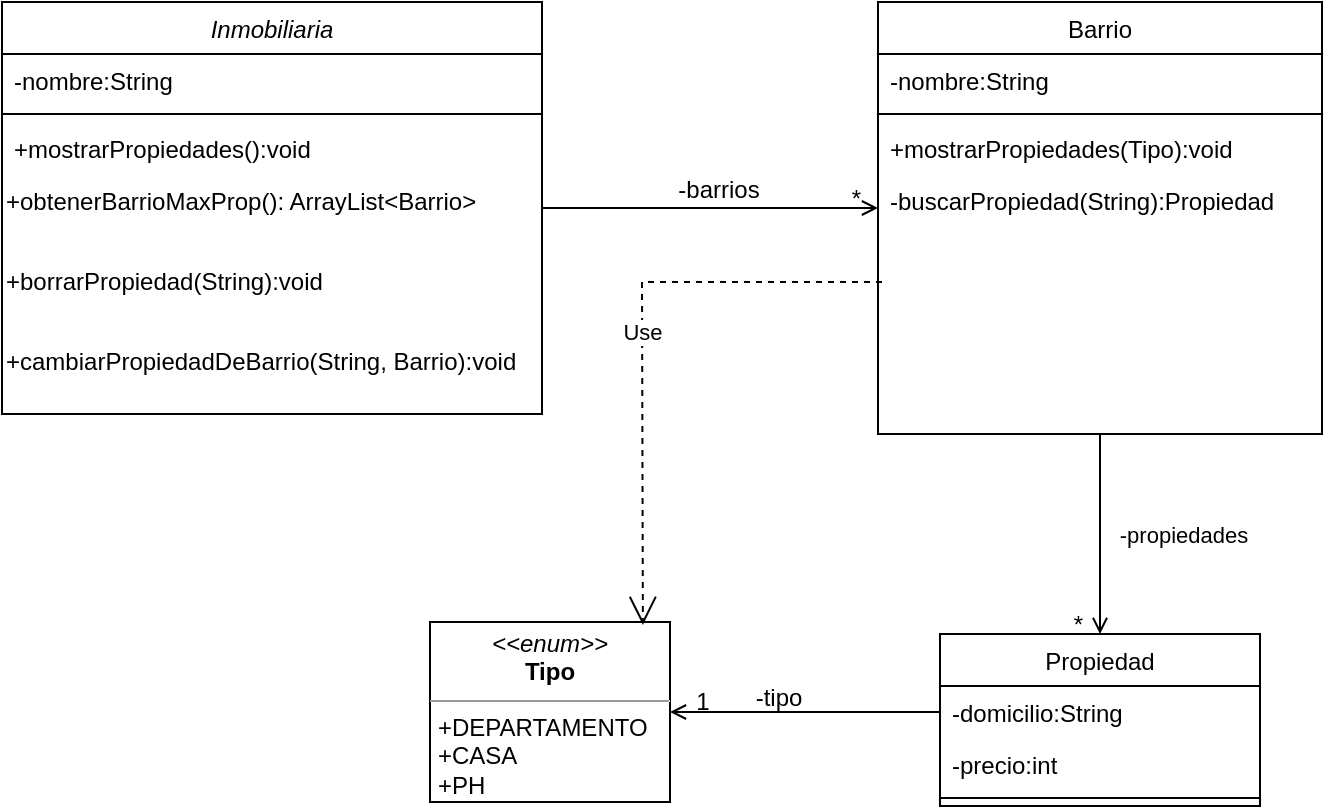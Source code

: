 <mxfile version="20.2.7" type="device"><diagram id="C5RBs43oDa-KdzZeNtuy" name="Page-1"><mxGraphModel dx="1020" dy="1688" grid="1" gridSize="10" guides="1" tooltips="1" connect="1" arrows="1" fold="1" page="1" pageScale="1" pageWidth="827" pageHeight="1169" math="0" shadow="0"><root><mxCell id="WIyWlLk6GJQsqaUBKTNV-0"/><mxCell id="WIyWlLk6GJQsqaUBKTNV-1" parent="WIyWlLk6GJQsqaUBKTNV-0"/><mxCell id="zkfFHV4jXpPFQw0GAbJ--0" value="Inmobiliaria" style="swimlane;fontStyle=2;align=center;verticalAlign=top;childLayout=stackLayout;horizontal=1;startSize=26;horizontalStack=0;resizeParent=1;resizeLast=0;collapsible=1;marginBottom=0;rounded=0;shadow=0;strokeWidth=1;" parent="WIyWlLk6GJQsqaUBKTNV-1" vertex="1"><mxGeometry x="30" y="-40" width="270" height="206" as="geometry"><mxRectangle x="230" y="-30" width="160" height="26" as="alternateBounds"/></mxGeometry></mxCell><mxCell id="QBU2BFKhPTLsSgqn_r6l-17" value="-nombre:String" style="text;align=left;verticalAlign=top;spacingLeft=4;spacingRight=4;overflow=hidden;rotatable=0;points=[[0,0.5],[1,0.5]];portConstraint=eastwest;" vertex="1" parent="zkfFHV4jXpPFQw0GAbJ--0"><mxGeometry y="26" width="270" height="26" as="geometry"/></mxCell><mxCell id="zkfFHV4jXpPFQw0GAbJ--4" value="" style="line;html=1;strokeWidth=1;align=left;verticalAlign=middle;spacingTop=-1;spacingLeft=3;spacingRight=3;rotatable=0;labelPosition=right;points=[];portConstraint=eastwest;" parent="zkfFHV4jXpPFQw0GAbJ--0" vertex="1"><mxGeometry y="52" width="270" height="8" as="geometry"/></mxCell><mxCell id="QBU2BFKhPTLsSgqn_r6l-19" value="+mostrarPropiedades():void" style="text;align=left;verticalAlign=top;spacingLeft=4;spacingRight=4;overflow=hidden;rotatable=0;points=[[0,0.5],[1,0.5]];portConstraint=eastwest;" vertex="1" parent="zkfFHV4jXpPFQw0GAbJ--0"><mxGeometry y="60" width="270" height="26" as="geometry"/></mxCell><mxCell id="QBU2BFKhPTLsSgqn_r6l-21" value="+obtenerBarrioMaxProp(): ArrayList&amp;lt;Barrio&amp;gt;" style="text;whiteSpace=wrap;html=1;" vertex="1" parent="zkfFHV4jXpPFQw0GAbJ--0"><mxGeometry y="86" width="270" height="40" as="geometry"/></mxCell><mxCell id="QBU2BFKhPTLsSgqn_r6l-23" value="+borrarPropiedad(String):void" style="text;whiteSpace=wrap;html=1;" vertex="1" parent="zkfFHV4jXpPFQw0GAbJ--0"><mxGeometry y="126" width="270" height="40" as="geometry"/></mxCell><mxCell id="QBU2BFKhPTLsSgqn_r6l-24" value="+cambiarPropiedadDeBarrio(String, Barrio):void" style="text;whiteSpace=wrap;html=1;" vertex="1" parent="zkfFHV4jXpPFQw0GAbJ--0"><mxGeometry y="166" width="270" height="40" as="geometry"/></mxCell><mxCell id="zkfFHV4jXpPFQw0GAbJ--13" value="Propiedad" style="swimlane;fontStyle=0;align=center;verticalAlign=top;childLayout=stackLayout;horizontal=1;startSize=26;horizontalStack=0;resizeParent=1;resizeLast=0;collapsible=1;marginBottom=0;rounded=0;shadow=0;strokeWidth=1;" parent="WIyWlLk6GJQsqaUBKTNV-1" vertex="1"><mxGeometry x="499" y="276" width="160" height="86" as="geometry"><mxRectangle x="340" y="380" width="170" height="26" as="alternateBounds"/></mxGeometry></mxCell><mxCell id="QBU2BFKhPTLsSgqn_r6l-4" value="-domicilio:String" style="text;align=left;verticalAlign=top;spacingLeft=4;spacingRight=4;overflow=hidden;rotatable=0;points=[[0,0.5],[1,0.5]];portConstraint=eastwest;" vertex="1" parent="zkfFHV4jXpPFQw0GAbJ--13"><mxGeometry y="26" width="160" height="26" as="geometry"/></mxCell><mxCell id="QBU2BFKhPTLsSgqn_r6l-5" value="-precio:int" style="text;align=left;verticalAlign=top;spacingLeft=4;spacingRight=4;overflow=hidden;rotatable=0;points=[[0,0.5],[1,0.5]];portConstraint=eastwest;" vertex="1" parent="zkfFHV4jXpPFQw0GAbJ--13"><mxGeometry y="52" width="160" height="26" as="geometry"/></mxCell><mxCell id="zkfFHV4jXpPFQw0GAbJ--15" value="" style="line;html=1;strokeWidth=1;align=left;verticalAlign=middle;spacingTop=-1;spacingLeft=3;spacingRight=3;rotatable=0;labelPosition=right;points=[];portConstraint=eastwest;" parent="zkfFHV4jXpPFQw0GAbJ--13" vertex="1"><mxGeometry y="78" width="160" height="8" as="geometry"/></mxCell><mxCell id="zkfFHV4jXpPFQw0GAbJ--17" value="Barrio" style="swimlane;fontStyle=0;align=center;verticalAlign=top;childLayout=stackLayout;horizontal=1;startSize=26;horizontalStack=0;resizeParent=1;resizeLast=0;collapsible=1;marginBottom=0;rounded=0;shadow=0;strokeWidth=1;" parent="WIyWlLk6GJQsqaUBKTNV-1" vertex="1"><mxGeometry x="468" y="-40" width="222" height="216" as="geometry"><mxRectangle x="550" y="140" width="160" height="26" as="alternateBounds"/></mxGeometry></mxCell><mxCell id="zkfFHV4jXpPFQw0GAbJ--18" value="-nombre:String" style="text;align=left;verticalAlign=top;spacingLeft=4;spacingRight=4;overflow=hidden;rotatable=0;points=[[0,0.5],[1,0.5]];portConstraint=eastwest;" parent="zkfFHV4jXpPFQw0GAbJ--17" vertex="1"><mxGeometry y="26" width="222" height="26" as="geometry"/></mxCell><mxCell id="zkfFHV4jXpPFQw0GAbJ--23" value="" style="line;html=1;strokeWidth=1;align=left;verticalAlign=middle;spacingTop=-1;spacingLeft=3;spacingRight=3;rotatable=0;labelPosition=right;points=[];portConstraint=eastwest;" parent="zkfFHV4jXpPFQw0GAbJ--17" vertex="1"><mxGeometry y="52" width="222" height="8" as="geometry"/></mxCell><mxCell id="QBU2BFKhPTLsSgqn_r6l-18" value="+mostrarPropiedades(Tipo):void" style="text;align=left;verticalAlign=top;spacingLeft=4;spacingRight=4;overflow=hidden;rotatable=0;points=[[0,0.5],[1,0.5]];portConstraint=eastwest;" vertex="1" parent="zkfFHV4jXpPFQw0GAbJ--17"><mxGeometry y="60" width="222" height="26" as="geometry"/></mxCell><mxCell id="QBU2BFKhPTLsSgqn_r6l-25" value="-buscarPropiedad(String):Propiedad" style="text;align=left;verticalAlign=top;spacingLeft=4;spacingRight=4;overflow=hidden;rotatable=0;points=[[0,0.5],[1,0.5]];portConstraint=eastwest;" vertex="1" parent="zkfFHV4jXpPFQw0GAbJ--17"><mxGeometry y="86" width="222" height="26" as="geometry"/></mxCell><mxCell id="zkfFHV4jXpPFQw0GAbJ--26" value="" style="endArrow=open;shadow=0;strokeWidth=1;rounded=0;endFill=1;edgeStyle=elbowEdgeStyle;elbow=vertical;" parent="WIyWlLk6GJQsqaUBKTNV-1" source="zkfFHV4jXpPFQw0GAbJ--0" target="zkfFHV4jXpPFQw0GAbJ--17" edge="1"><mxGeometry x="0.5" y="41" relative="1" as="geometry"><mxPoint x="340" y="32" as="sourcePoint"/><mxPoint x="500" y="32" as="targetPoint"/><mxPoint x="-40" y="32" as="offset"/></mxGeometry></mxCell><mxCell id="zkfFHV4jXpPFQw0GAbJ--28" value="*" style="resizable=0;align=right;verticalAlign=bottom;labelBackgroundColor=none;fontSize=12;" parent="zkfFHV4jXpPFQw0GAbJ--26" connectable="0" vertex="1"><mxGeometry x="1" relative="1" as="geometry"><mxPoint x="-7" y="4" as="offset"/></mxGeometry></mxCell><mxCell id="zkfFHV4jXpPFQw0GAbJ--29" value="-barrios" style="text;html=1;resizable=0;points=[];;align=center;verticalAlign=middle;labelBackgroundColor=none;rounded=0;shadow=0;strokeWidth=1;fontSize=12;" parent="zkfFHV4jXpPFQw0GAbJ--26" vertex="1" connectable="0"><mxGeometry x="0.5" y="49" relative="1" as="geometry"><mxPoint x="-38" y="40" as="offset"/></mxGeometry></mxCell><mxCell id="QBU2BFKhPTLsSgqn_r6l-0" value="-propiedades" style="endArrow=open;shadow=0;strokeWidth=1;rounded=0;endFill=1;edgeStyle=elbowEdgeStyle;elbow=vertical;exitX=0.5;exitY=1;exitDx=0;exitDy=0;entryX=0.5;entryY=0;entryDx=0;entryDy=0;" edge="1" parent="WIyWlLk6GJQsqaUBKTNV-1" source="zkfFHV4jXpPFQw0GAbJ--17" target="zkfFHV4jXpPFQw0GAbJ--13"><mxGeometry y="42" relative="1" as="geometry"><mxPoint x="580" y="230" as="sourcePoint"/><mxPoint x="708" y="230" as="targetPoint"/><mxPoint as="offset"/></mxGeometry></mxCell><mxCell id="QBU2BFKhPTLsSgqn_r6l-1" value="*" style="resizable=0;align=right;verticalAlign=bottom;labelBackgroundColor=none;fontSize=12;" connectable="0" vertex="1" parent="QBU2BFKhPTLsSgqn_r6l-0"><mxGeometry x="1" relative="1" as="geometry"><mxPoint x="-7" y="4" as="offset"/></mxGeometry></mxCell><mxCell id="QBU2BFKhPTLsSgqn_r6l-7" value="&lt;p style=&quot;margin:0px;margin-top:4px;text-align:center;&quot;&gt;&lt;i&gt;&amp;lt;&amp;lt;enum&amp;gt;&amp;gt;&lt;/i&gt;&lt;br&gt;&lt;b&gt;Tipo&lt;/b&gt;&lt;/p&gt;&lt;hr size=&quot;1&quot;&gt;&lt;p style=&quot;margin:0px;margin-left:4px;&quot;&gt;+DEPARTAMENTO&amp;nbsp;&lt;br&gt;+CASA&lt;/p&gt;&lt;p style=&quot;margin:0px;margin-left:4px;&quot;&gt;+PH&lt;/p&gt;&lt;hr size=&quot;1&quot;&gt;&lt;p style=&quot;margin:0px;margin-left:4px;&quot;&gt;&lt;br&gt;&lt;/p&gt;" style="verticalAlign=top;align=left;overflow=fill;fontSize=12;fontFamily=Helvetica;html=1;" vertex="1" parent="WIyWlLk6GJQsqaUBKTNV-1"><mxGeometry x="244" y="270" width="120" height="90" as="geometry"/></mxCell><mxCell id="QBU2BFKhPTLsSgqn_r6l-15" style="edgeStyle=orthogonalEdgeStyle;rounded=0;orthogonalLoop=1;jettySize=auto;html=1;entryX=1;entryY=0.5;entryDx=0;entryDy=0;endArrow=open;endFill=0;" edge="1" parent="WIyWlLk6GJQsqaUBKTNV-1" source="QBU2BFKhPTLsSgqn_r6l-4" target="QBU2BFKhPTLsSgqn_r6l-7"><mxGeometry relative="1" as="geometry"/></mxCell><mxCell id="QBU2BFKhPTLsSgqn_r6l-16" value="-tipo" style="text;html=1;resizable=0;points=[];;align=center;verticalAlign=middle;labelBackgroundColor=none;rounded=0;shadow=0;strokeWidth=1;fontSize=12;" vertex="1" connectable="0" parent="WIyWlLk6GJQsqaUBKTNV-1"><mxGeometry x="408" y="30" as="geometry"><mxPoint x="10" y="278" as="offset"/></mxGeometry></mxCell><mxCell id="QBU2BFKhPTLsSgqn_r6l-20" value="1" style="text;html=1;align=center;verticalAlign=middle;resizable=0;points=[];autosize=1;strokeColor=none;fillColor=none;" vertex="1" parent="WIyWlLk6GJQsqaUBKTNV-1"><mxGeometry x="365" y="295" width="30" height="30" as="geometry"/></mxCell><mxCell id="QBU2BFKhPTLsSgqn_r6l-22" value="Use" style="endArrow=open;endSize=12;dashed=1;html=1;rounded=0;entryX=0.887;entryY=0.016;entryDx=0;entryDy=0;entryPerimeter=0;" edge="1" parent="WIyWlLk6GJQsqaUBKTNV-1" target="QBU2BFKhPTLsSgqn_r6l-7"><mxGeometry width="160" relative="1" as="geometry"><mxPoint x="470" y="100" as="sourcePoint"/><mxPoint x="340" y="260" as="targetPoint"/><Array as="points"><mxPoint x="350" y="100"/></Array></mxGeometry></mxCell></root></mxGraphModel></diagram></mxfile>